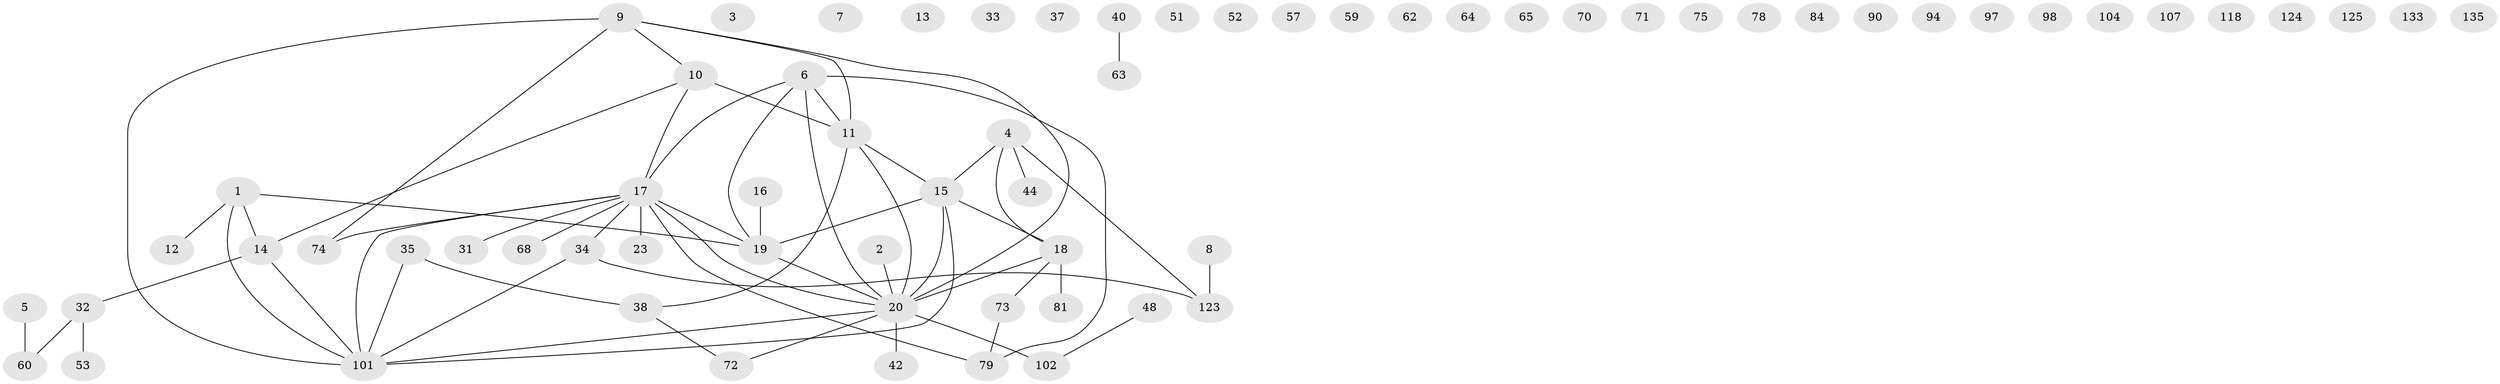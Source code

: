 // original degree distribution, {1: 0.22627737226277372, 0: 0.17518248175182483, 2: 0.22627737226277372, 3: 0.2116788321167883, 5: 0.06569343065693431, 4: 0.08759124087591241, 7: 0.0072992700729927005}
// Generated by graph-tools (version 1.1) at 2025/16/03/04/25 18:16:35]
// undirected, 67 vertices, 61 edges
graph export_dot {
graph [start="1"]
  node [color=gray90,style=filled];
  1 [super="+105"];
  2 [super="+24"];
  3;
  4 [super="+126"];
  5 [super="+116"];
  6 [super="+41"];
  7 [super="+43"];
  8;
  9 [super="+50+95"];
  10 [super="+26+89+67"];
  11 [super="+112+25+22"];
  12 [super="+21"];
  13;
  14;
  15 [super="+54+92"];
  16 [super="+87"];
  17 [super="+46+47+29+66+83"];
  18 [super="+132+58+28"];
  19 [super="+36+30"];
  20 [super="+39"];
  23 [super="+80"];
  31;
  32 [super="+115+99"];
  33;
  34;
  35 [super="+82"];
  37;
  38 [super="+120+100"];
  40;
  42;
  44 [super="+76"];
  48;
  51;
  52 [super="+85"];
  53;
  57;
  59;
  60 [super="+77"];
  62 [super="+129"];
  63 [super="+130+93"];
  64;
  65;
  68;
  70;
  71;
  72;
  73 [super="+96"];
  74;
  75;
  78 [super="+88"];
  79 [super="+91"];
  81;
  84;
  90;
  94;
  97;
  98;
  101 [super="+117+109"];
  102 [super="+110"];
  104;
  107;
  118;
  123 [super="+136"];
  124;
  125;
  133;
  135;
  1 -- 101;
  1 -- 12;
  1 -- 14;
  1 -- 19;
  2 -- 20;
  4 -- 18;
  4 -- 123;
  4 -- 15;
  4 -- 44;
  5 -- 60;
  6 -- 17;
  6 -- 19;
  6 -- 11;
  6 -- 20 [weight=2];
  6 -- 79;
  8 -- 123;
  9 -- 101 [weight=2];
  9 -- 74;
  9 -- 10;
  9 -- 11;
  9 -- 20;
  10 -- 11 [weight=3];
  10 -- 14;
  10 -- 17;
  11 -- 15 [weight=2];
  11 -- 38;
  11 -- 20;
  14 -- 101;
  14 -- 32;
  15 -- 101;
  15 -- 18;
  15 -- 20 [weight=2];
  15 -- 19;
  16 -- 19;
  17 -- 74;
  17 -- 31;
  17 -- 34;
  17 -- 19;
  17 -- 68;
  17 -- 79;
  17 -- 101;
  17 -- 20;
  17 -- 23;
  18 -- 81;
  18 -- 73;
  18 -- 20;
  19 -- 20;
  20 -- 101;
  20 -- 102 [weight=2];
  20 -- 72;
  20 -- 42;
  32 -- 53 [weight=2];
  32 -- 60;
  34 -- 123;
  34 -- 101;
  35 -- 101;
  35 -- 38;
  38 -- 72;
  40 -- 63;
  48 -- 102;
  73 -- 79;
}
